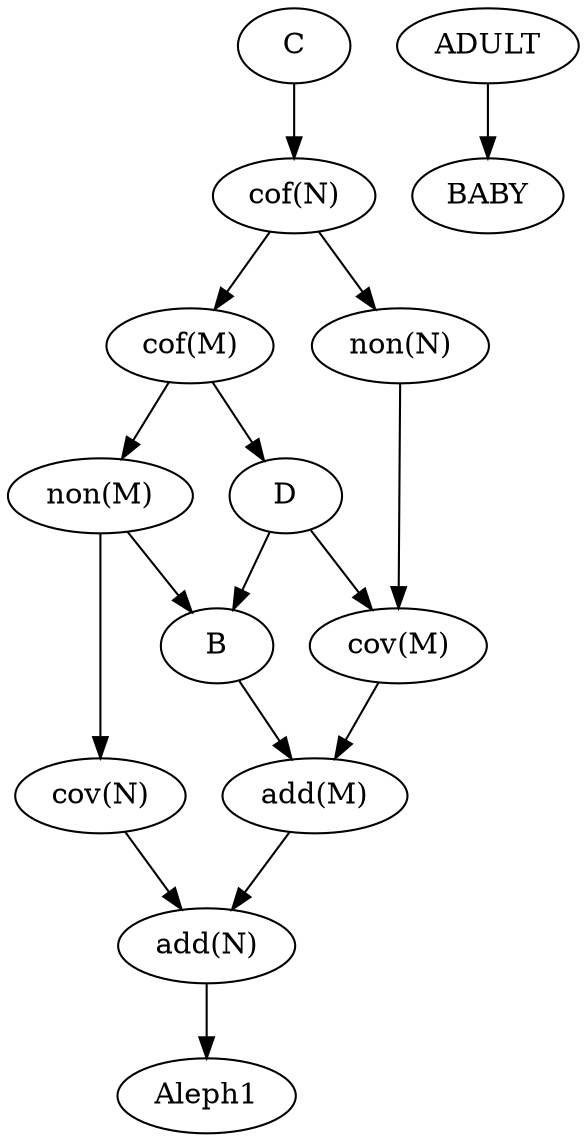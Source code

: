 digraph G {
0 [label="C"];
1 [label="cof(N)"];
2 [label="cof(M)"];
3 [label="non(N)"];
4 [label="non(M)"];
5 [label="D"];
6 [label="cov(N)"];
7 [label="B"];
8 [label="cov(M)"];
9 [label="add(M)"];
10 [label="add(N)"];
11 [label="Aleph1"];
12 [label="ADULT"];
13 [label="BABY"];
0 -> 1;
1 -> 2;
1 -> 3;
2 -> 4;
2 -> 5;
3 -> 8;
4 -> 6;
4 -> 7;
5 -> 7;
5 -> 8;
6 -> 10;
7 -> 9;
8 -> 9;
9 -> 10;
10 -> 11;
12 -> 13;
}